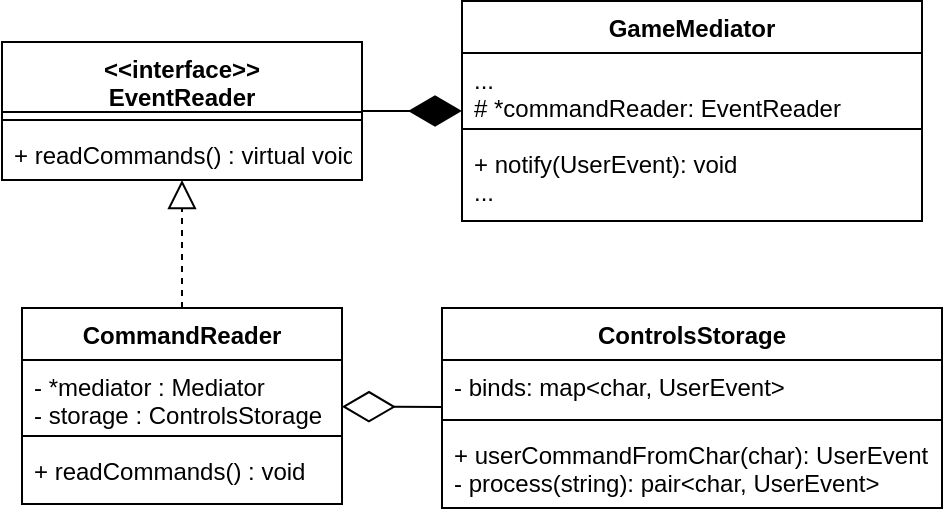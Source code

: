 <mxfile version="20.2.3" type="device"><diagram name="Page-1" id="c4acf3e9-155e-7222-9cf6-157b1a14988f"><mxGraphModel dx="1422" dy="903" grid="1" gridSize="10" guides="1" tooltips="1" connect="1" arrows="1" fold="1" page="1" pageScale="1" pageWidth="850" pageHeight="1100" background="none" math="0" shadow="0"><root><mxCell id="0"/><mxCell id="1" parent="0"/><mxCell id="x9Gi3TiwLhEehAwFylzz-1" value="ControlsStorage" style="swimlane;fontStyle=1;align=center;verticalAlign=top;childLayout=stackLayout;horizontal=1;startSize=26;horizontalStack=0;resizeParent=1;resizeParentMax=0;resizeLast=0;collapsible=1;marginBottom=0;" parent="1" vertex="1"><mxGeometry x="320" y="388" width="250" height="100" as="geometry"/></mxCell><mxCell id="x9Gi3TiwLhEehAwFylzz-2" value="- binds: map&lt;char, UserEvent&gt;" style="text;strokeColor=none;fillColor=none;align=left;verticalAlign=top;spacingLeft=4;spacingRight=4;overflow=hidden;rotatable=0;points=[[0,0.5],[1,0.5]];portConstraint=eastwest;" parent="x9Gi3TiwLhEehAwFylzz-1" vertex="1"><mxGeometry y="26" width="250" height="26" as="geometry"/></mxCell><mxCell id="x9Gi3TiwLhEehAwFylzz-3" value="" style="line;strokeWidth=1;fillColor=none;align=left;verticalAlign=middle;spacingTop=-1;spacingLeft=3;spacingRight=3;rotatable=0;labelPosition=right;points=[];portConstraint=eastwest;strokeColor=inherit;" parent="x9Gi3TiwLhEehAwFylzz-1" vertex="1"><mxGeometry y="52" width="250" height="8" as="geometry"/></mxCell><mxCell id="x9Gi3TiwLhEehAwFylzz-4" value="+ userCommandFromChar(char): UserEvent&#10;- process(string): pair&lt;char, UserEvent&gt;&#10;" style="text;strokeColor=none;fillColor=none;align=left;verticalAlign=top;spacingLeft=4;spacingRight=4;overflow=hidden;rotatable=0;points=[[0,0.5],[1,0.5]];portConstraint=eastwest;" parent="x9Gi3TiwLhEehAwFylzz-1" vertex="1"><mxGeometry y="60" width="250" height="40" as="geometry"/></mxCell><mxCell id="x9Gi3TiwLhEehAwFylzz-5" value="&lt;&lt;interface&gt;&gt;&#10;EventReader" style="swimlane;fontStyle=1;align=center;verticalAlign=top;childLayout=stackLayout;horizontal=1;startSize=35;horizontalStack=0;resizeParent=1;resizeParentMax=0;resizeLast=0;collapsible=1;marginBottom=0;" parent="1" vertex="1"><mxGeometry x="100" y="255" width="180" height="69" as="geometry"/></mxCell><mxCell id="x9Gi3TiwLhEehAwFylzz-7" value="" style="line;strokeWidth=1;fillColor=none;align=left;verticalAlign=middle;spacingTop=-1;spacingLeft=3;spacingRight=3;rotatable=0;labelPosition=right;points=[];portConstraint=eastwest;strokeColor=inherit;" parent="x9Gi3TiwLhEehAwFylzz-5" vertex="1"><mxGeometry y="35" width="180" height="8" as="geometry"/></mxCell><mxCell id="x9Gi3TiwLhEehAwFylzz-8" value="+ readCommands() : virtual void" style="text;strokeColor=none;fillColor=none;align=left;verticalAlign=top;spacingLeft=4;spacingRight=4;overflow=hidden;rotatable=0;points=[[0,0.5],[1,0.5]];portConstraint=eastwest;" parent="x9Gi3TiwLhEehAwFylzz-5" vertex="1"><mxGeometry y="43" width="180" height="26" as="geometry"/></mxCell><mxCell id="x9Gi3TiwLhEehAwFylzz-15" value="GameMediator" style="swimlane;fontStyle=1;align=center;verticalAlign=top;childLayout=stackLayout;horizontal=1;startSize=26;horizontalStack=0;resizeParent=1;resizeParentMax=0;resizeLast=0;collapsible=1;marginBottom=0;" parent="1" vertex="1"><mxGeometry x="330" y="234.5" width="230" height="110" as="geometry"/></mxCell><mxCell id="x9Gi3TiwLhEehAwFylzz-16" value="...&#10;# *commandReader: EventReader" style="text;strokeColor=none;fillColor=none;align=left;verticalAlign=top;spacingLeft=4;spacingRight=4;overflow=hidden;rotatable=0;points=[[0,0.5],[1,0.5]];portConstraint=eastwest;" parent="x9Gi3TiwLhEehAwFylzz-15" vertex="1"><mxGeometry y="26" width="230" height="34" as="geometry"/></mxCell><mxCell id="x9Gi3TiwLhEehAwFylzz-17" value="" style="line;strokeWidth=1;fillColor=none;align=left;verticalAlign=middle;spacingTop=-1;spacingLeft=3;spacingRight=3;rotatable=0;labelPosition=right;points=[];portConstraint=eastwest;strokeColor=inherit;" parent="x9Gi3TiwLhEehAwFylzz-15" vertex="1"><mxGeometry y="60" width="230" height="8" as="geometry"/></mxCell><mxCell id="x9Gi3TiwLhEehAwFylzz-18" value="+ notify(UserEvent): void&#10;..." style="text;strokeColor=none;fillColor=none;align=left;verticalAlign=top;spacingLeft=4;spacingRight=4;overflow=hidden;rotatable=0;points=[[0,0.5],[1,0.5]];portConstraint=eastwest;" parent="x9Gi3TiwLhEehAwFylzz-15" vertex="1"><mxGeometry y="68" width="230" height="42" as="geometry"/></mxCell><mxCell id="x9Gi3TiwLhEehAwFylzz-25" value="" style="endArrow=diamondThin;endFill=1;endSize=24;html=1;rounded=0;" parent="1" source="x9Gi3TiwLhEehAwFylzz-5" target="x9Gi3TiwLhEehAwFylzz-15" edge="1"><mxGeometry width="160" relative="1" as="geometry"><mxPoint y="110" as="sourcePoint"/><mxPoint x="160" y="110" as="targetPoint"/><Array as="points"/></mxGeometry></mxCell><mxCell id="m5wJMqwp_-mVDSzz2yE0-1" value="" style="endArrow=block;dashed=1;endFill=0;endSize=12;html=1;rounded=0;" edge="1" parent="1" source="m5wJMqwp_-mVDSzz2yE0-10" target="x9Gi3TiwLhEehAwFylzz-5"><mxGeometry width="160" relative="1" as="geometry"><mxPoint x="190" y="380" as="sourcePoint"/><mxPoint x="470" y="350" as="targetPoint"/></mxGeometry></mxCell><mxCell id="m5wJMqwp_-mVDSzz2yE0-10" value="CommandReader" style="swimlane;fontStyle=1;align=center;verticalAlign=top;childLayout=stackLayout;horizontal=1;startSize=26;horizontalStack=0;resizeParent=1;resizeParentMax=0;resizeLast=0;collapsible=1;marginBottom=0;" vertex="1" parent="1"><mxGeometry x="110" y="388" width="160" height="98" as="geometry"/></mxCell><mxCell id="m5wJMqwp_-mVDSzz2yE0-11" value="- *mediator : Mediator&#10;- storage : ControlsStorage " style="text;strokeColor=none;fillColor=none;align=left;verticalAlign=top;spacingLeft=4;spacingRight=4;overflow=hidden;rotatable=0;points=[[0,0.5],[1,0.5]];portConstraint=eastwest;" vertex="1" parent="m5wJMqwp_-mVDSzz2yE0-10"><mxGeometry y="26" width="160" height="34" as="geometry"/></mxCell><mxCell id="m5wJMqwp_-mVDSzz2yE0-12" value="" style="line;strokeWidth=1;fillColor=none;align=left;verticalAlign=middle;spacingTop=-1;spacingLeft=3;spacingRight=3;rotatable=0;labelPosition=right;points=[];portConstraint=eastwest;" vertex="1" parent="m5wJMqwp_-mVDSzz2yE0-10"><mxGeometry y="60" width="160" height="8" as="geometry"/></mxCell><mxCell id="m5wJMqwp_-mVDSzz2yE0-13" value="+ readCommands() : void" style="text;strokeColor=none;fillColor=none;align=left;verticalAlign=top;spacingLeft=4;spacingRight=4;overflow=hidden;rotatable=0;points=[[0,0.5],[1,0.5]];portConstraint=eastwest;" vertex="1" parent="m5wJMqwp_-mVDSzz2yE0-10"><mxGeometry y="68" width="160" height="30" as="geometry"/></mxCell><mxCell id="m5wJMqwp_-mVDSzz2yE0-14" value="" style="endArrow=diamondThin;endFill=0;endSize=24;html=1;rounded=0;" edge="1" parent="1" source="x9Gi3TiwLhEehAwFylzz-1" target="m5wJMqwp_-mVDSzz2yE0-10"><mxGeometry width="160" relative="1" as="geometry"><mxPoint x="500" y="340" as="sourcePoint"/><mxPoint x="660" y="340" as="targetPoint"/></mxGeometry></mxCell></root></mxGraphModel></diagram></mxfile>